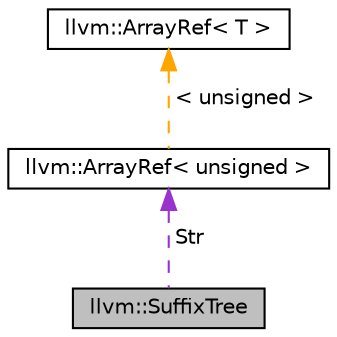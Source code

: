 digraph "llvm::SuffixTree"
{
 // LATEX_PDF_SIZE
  bgcolor="transparent";
  edge [fontname="Helvetica",fontsize="10",labelfontname="Helvetica",labelfontsize="10"];
  node [fontname="Helvetica",fontsize="10",shape=record];
  Node1 [label="llvm::SuffixTree",height=0.2,width=0.4,color="black", fillcolor="grey75", style="filled", fontcolor="black",tooltip="A data structure for fast substring queries."];
  Node2 -> Node1 [dir="back",color="darkorchid3",fontsize="10",style="dashed",label=" Str" ,fontname="Helvetica"];
  Node2 [label="llvm::ArrayRef\< unsigned \>",height=0.2,width=0.4,color="black",URL="$classllvm_1_1ArrayRef.html",tooltip=" "];
  Node3 -> Node2 [dir="back",color="orange",fontsize="10",style="dashed",label=" \< unsigned \>" ,fontname="Helvetica"];
  Node3 [label="llvm::ArrayRef\< T \>",height=0.2,width=0.4,color="black",URL="$classllvm_1_1ArrayRef.html",tooltip="ArrayRef - Represent a constant reference to an array (0 or more elements consecutively in memory),..."];
}
